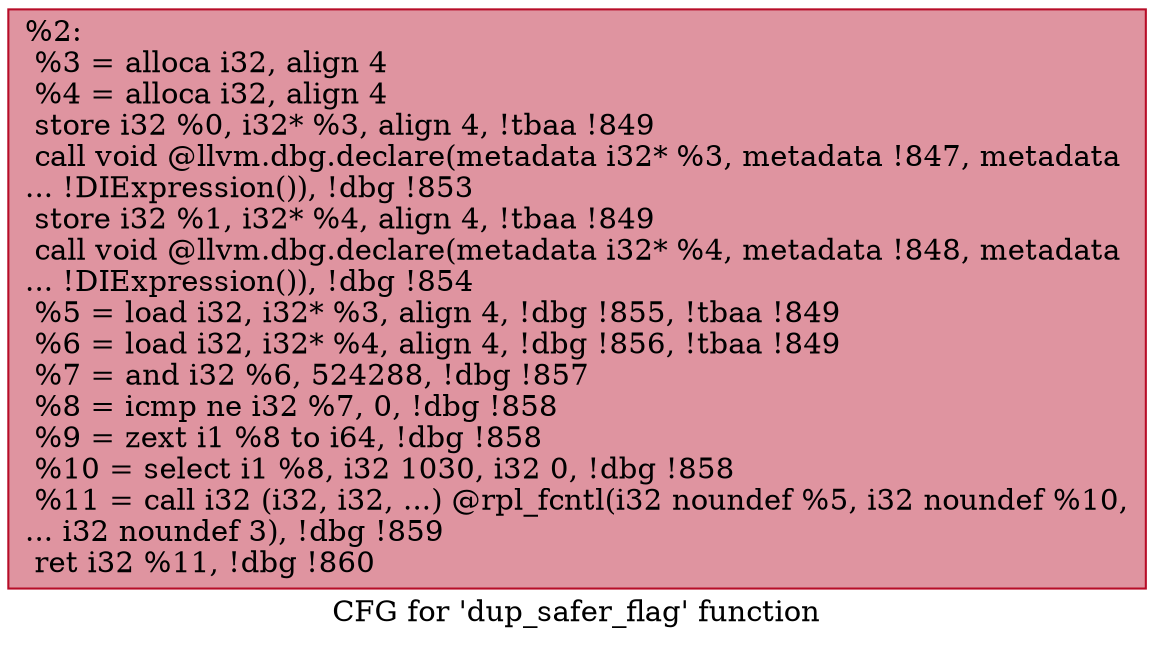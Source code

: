 digraph "CFG for 'dup_safer_flag' function" {
	label="CFG for 'dup_safer_flag' function";

	Node0x24032e0 [shape=record,color="#b70d28ff", style=filled, fillcolor="#b70d2870",label="{%2:\l  %3 = alloca i32, align 4\l  %4 = alloca i32, align 4\l  store i32 %0, i32* %3, align 4, !tbaa !849\l  call void @llvm.dbg.declare(metadata i32* %3, metadata !847, metadata\l... !DIExpression()), !dbg !853\l  store i32 %1, i32* %4, align 4, !tbaa !849\l  call void @llvm.dbg.declare(metadata i32* %4, metadata !848, metadata\l... !DIExpression()), !dbg !854\l  %5 = load i32, i32* %3, align 4, !dbg !855, !tbaa !849\l  %6 = load i32, i32* %4, align 4, !dbg !856, !tbaa !849\l  %7 = and i32 %6, 524288, !dbg !857\l  %8 = icmp ne i32 %7, 0, !dbg !858\l  %9 = zext i1 %8 to i64, !dbg !858\l  %10 = select i1 %8, i32 1030, i32 0, !dbg !858\l  %11 = call i32 (i32, i32, ...) @rpl_fcntl(i32 noundef %5, i32 noundef %10,\l... i32 noundef 3), !dbg !859\l  ret i32 %11, !dbg !860\l}"];
}
